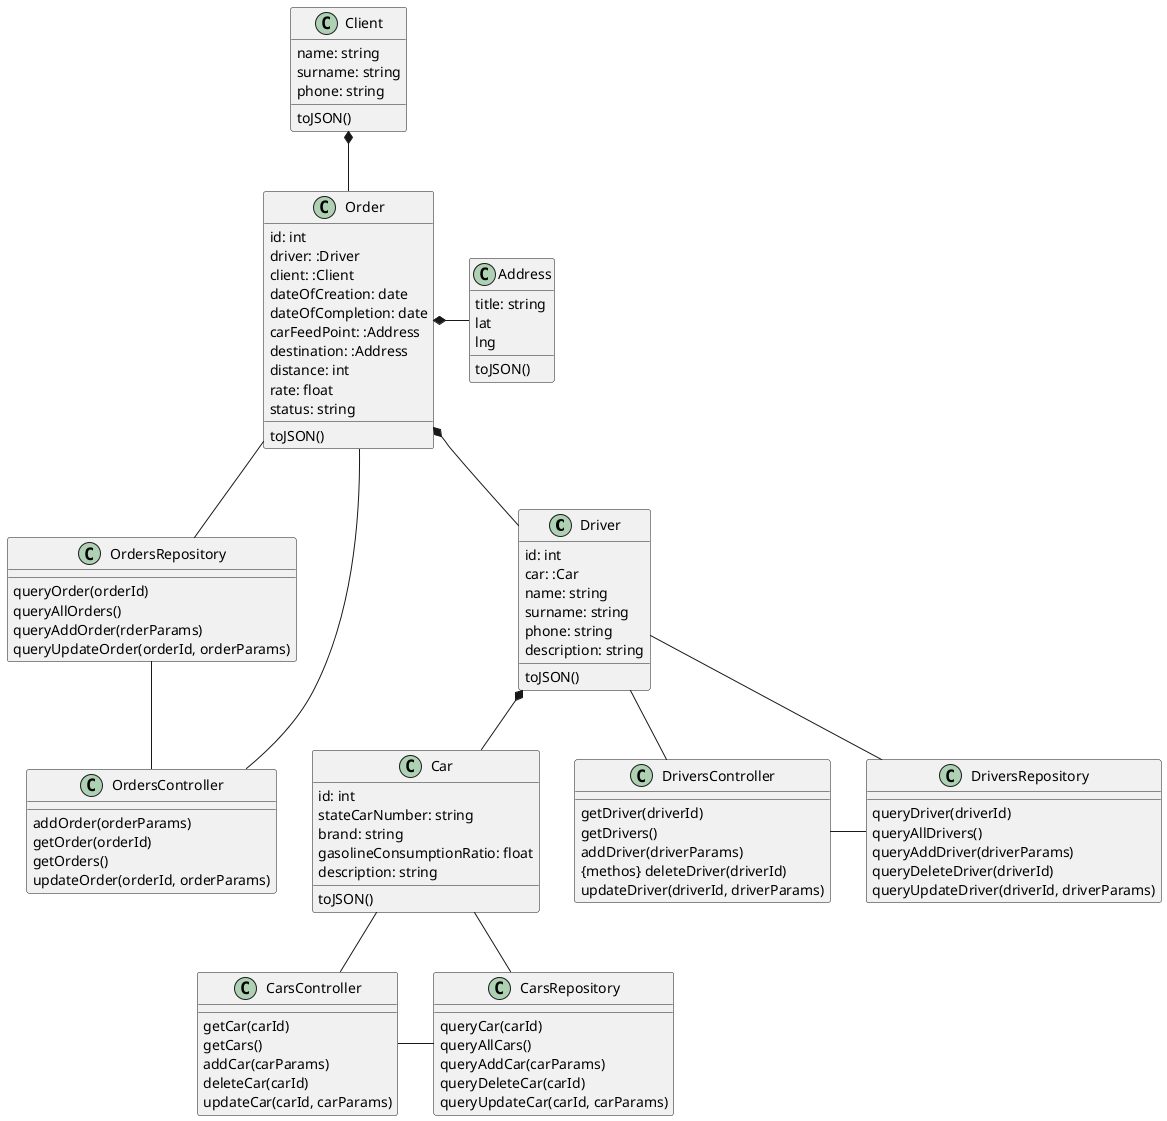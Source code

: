 http://www.plantuml.com/plantuml/uml/dLN1Rjim3BtxAtpqXlK7ScgHOi1sQ8iE_G3LP581ikI9yeOYoBzFfL9530UlsCMftwCU7nzT-vgIYMcPN7SRxI-C_USh2B_zLRyriRkFq22be8Bz3K14ecxhBFfKovZlyd7Q1fzYS2wNinuzuXp8fX1V5R_CfQKiE-EbkPHaJAWoeeKBN5WbB-QI3HXYGcao9tfV0arPrutE4FMNIeVkC65w2N3i3G2pGtYxFfXe9lfqflUO6leRQ2hIq83B32QXEFAb5z97uQcntPZwkM1yLNrRyiOvtRmmxmE9UKJ9qmTCdbpAn-KWfi_SC1es9s7foW2KIkq6q652eIDoB0pRQuuVgxVL_AIip8uzAbmPbVojTgjJ5PPrdleVHMPQ-07u9_VGf0fN797EwJrY9Ik2bZnxbsf7wNubTDL8HTyC8QdLIUGE_j7bQNqczOZp4dOMNHQmiEcjJ_MUKbdgtJ8zOzpa-sZzljBFqNXGwDvGSDPZNZCjqvniy8ycNpVzpWLp5WUaCLhcgqOT9ONlF-xlXelqrxoE9XlSPBCLyMP2vOwM-5TyVWbUeH_rA5wrAnxB4hBDCitPEt_Ctkpp7nNdDzLk6z6m0xw_9CCqErGqv_4L4Hw2PUNJTxETB5b_qjMifMJyYD9-pFfoY-KHMUW32porQD99DZaTkMl4tQfY2Oi5_tVXgxwlqSCokJy0

@startuml
Driver *-down- Car
Order *-down- Driver
Order *- Address
Client *-down- Order
CarsController - CarsRepository
CarsController -up- Car
CarsRepository -up- Car
DriversController - DriversRepository
DriversController -up- Driver
DriversRepository -up- Driver
OrdersController - Order
OrdersController -up- OrdersRepository
OrdersRepository -up- Order

class OrdersController{
{method} addOrder(orderParams)
{method} getOrder(orderId)
{method} getOrders()
{method} updateOrder(orderId, orderParams)
}
class OrdersRepository {
{method} queryOrder(orderId)
{method} queryAllOrders()
{method} queryAddOrder(rderParams)
{method} queryUpdateOrder(orderId, orderParams)
}

class CarsController{
{method} getCar(carId)
{method} getCars()
{method} addCar(carParams)
{method} deleteCar(carId)
{method} updateCar(carId, carParams)
}
class CarsRepository {
{method} queryCar(carId)
{method} queryAllCars()
{method} queryAddCar(carParams)
{method} queryDeleteCar(carId)
{method} queryUpdateCar(carId, carParams)
}

class DriversController {
{method} getDriver(driverId)
{method} getDrivers()
{method} addDriver(driverParams)
{methos} deleteDriver(driverId)
{method} updateDriver(driverId, driverParams)
}
class DriversRepository {
{method} queryDriver(driverId)
{method} queryAllDrivers()
{method} queryAddDriver(driverParams)
{method} queryDeleteDriver(driverId)
{method} queryUpdateDriver(driverId, driverParams)
}

class Car {
{field} id: int
{field} stateCarNumber: string
{field} brand: string
{field} gasolineConsumptionRatio: float
{field} description: string
{method} toJSON()
}
class Driver {
{field} id: int
{field} car: :Car
{field} name: string
{field} surname: string
{field} phone: string
{field} description: string
{method} toJSON()
}

class Order {
{field} id: int
{field} driver: :Driver
{field} client: :Client
{field} dateOfCreation: date
{field} dateOfCompletion: date
{field} carFeedPoint: :Address
{field} destination: :Address
{field} distance: int
{field} rate: float
{field} status: string
{method} toJSON()
}
class Address {
{field} title: string
{field} lat
{field} lng
{method} toJSON()
}
class Client {
{field} name: string
{field} surname: string
{field} phone: string
{method} toJSON()
}
@enduml